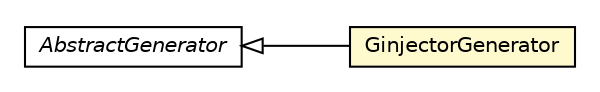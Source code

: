 #!/usr/local/bin/dot
#
# Class diagram 
# Generated by UMLGraph version R5_6-24-gf6e263 (http://www.umlgraph.org/)
#

digraph G {
	edge [fontname="Helvetica",fontsize=10,labelfontname="Helvetica",labelfontsize=10];
	node [fontname="Helvetica",fontsize=10,shape=plaintext];
	nodesep=0.25;
	ranksep=0.5;
	rankdir=LR;
	// com.gwtplatform.mvp.rebind.GinjectorGenerator
	c199576 [label=<<table title="com.gwtplatform.mvp.rebind.GinjectorGenerator" border="0" cellborder="1" cellspacing="0" cellpadding="2" port="p" bgcolor="lemonChiffon" href="./GinjectorGenerator.html">
		<tr><td><table border="0" cellspacing="0" cellpadding="1">
<tr><td align="center" balign="center"> GinjectorGenerator </td></tr>
		</table></td></tr>
		</table>>, URL="./GinjectorGenerator.html", fontname="Helvetica", fontcolor="black", fontsize=10.0];
	// com.gwtplatform.mvp.rebind.AbstractGenerator
	c199583 [label=<<table title="com.gwtplatform.mvp.rebind.AbstractGenerator" border="0" cellborder="1" cellspacing="0" cellpadding="2" port="p" href="./AbstractGenerator.html">
		<tr><td><table border="0" cellspacing="0" cellpadding="1">
<tr><td align="center" balign="center"><font face="Helvetica-Oblique"> AbstractGenerator </font></td></tr>
		</table></td></tr>
		</table>>, URL="./AbstractGenerator.html", fontname="Helvetica", fontcolor="black", fontsize=10.0];
	//com.gwtplatform.mvp.rebind.GinjectorGenerator extends com.gwtplatform.mvp.rebind.AbstractGenerator
	c199583:p -> c199576:p [dir=back,arrowtail=empty];
}

